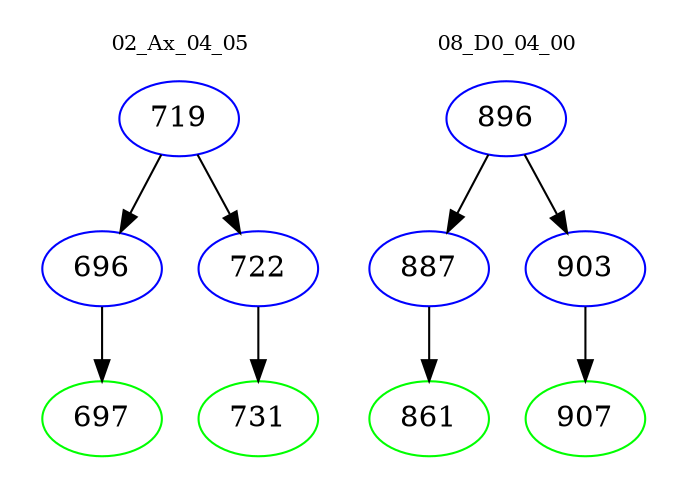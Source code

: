 digraph{
subgraph cluster_0 {
color = white
label = "02_Ax_04_05";
fontsize=10;
T0_719 [label="719", color="blue"]
T0_719 -> T0_696 [color="black"]
T0_696 [label="696", color="blue"]
T0_696 -> T0_697 [color="black"]
T0_697 [label="697", color="green"]
T0_719 -> T0_722 [color="black"]
T0_722 [label="722", color="blue"]
T0_722 -> T0_731 [color="black"]
T0_731 [label="731", color="green"]
}
subgraph cluster_1 {
color = white
label = "08_D0_04_00";
fontsize=10;
T1_896 [label="896", color="blue"]
T1_896 -> T1_887 [color="black"]
T1_887 [label="887", color="blue"]
T1_887 -> T1_861 [color="black"]
T1_861 [label="861", color="green"]
T1_896 -> T1_903 [color="black"]
T1_903 [label="903", color="blue"]
T1_903 -> T1_907 [color="black"]
T1_907 [label="907", color="green"]
}
}
